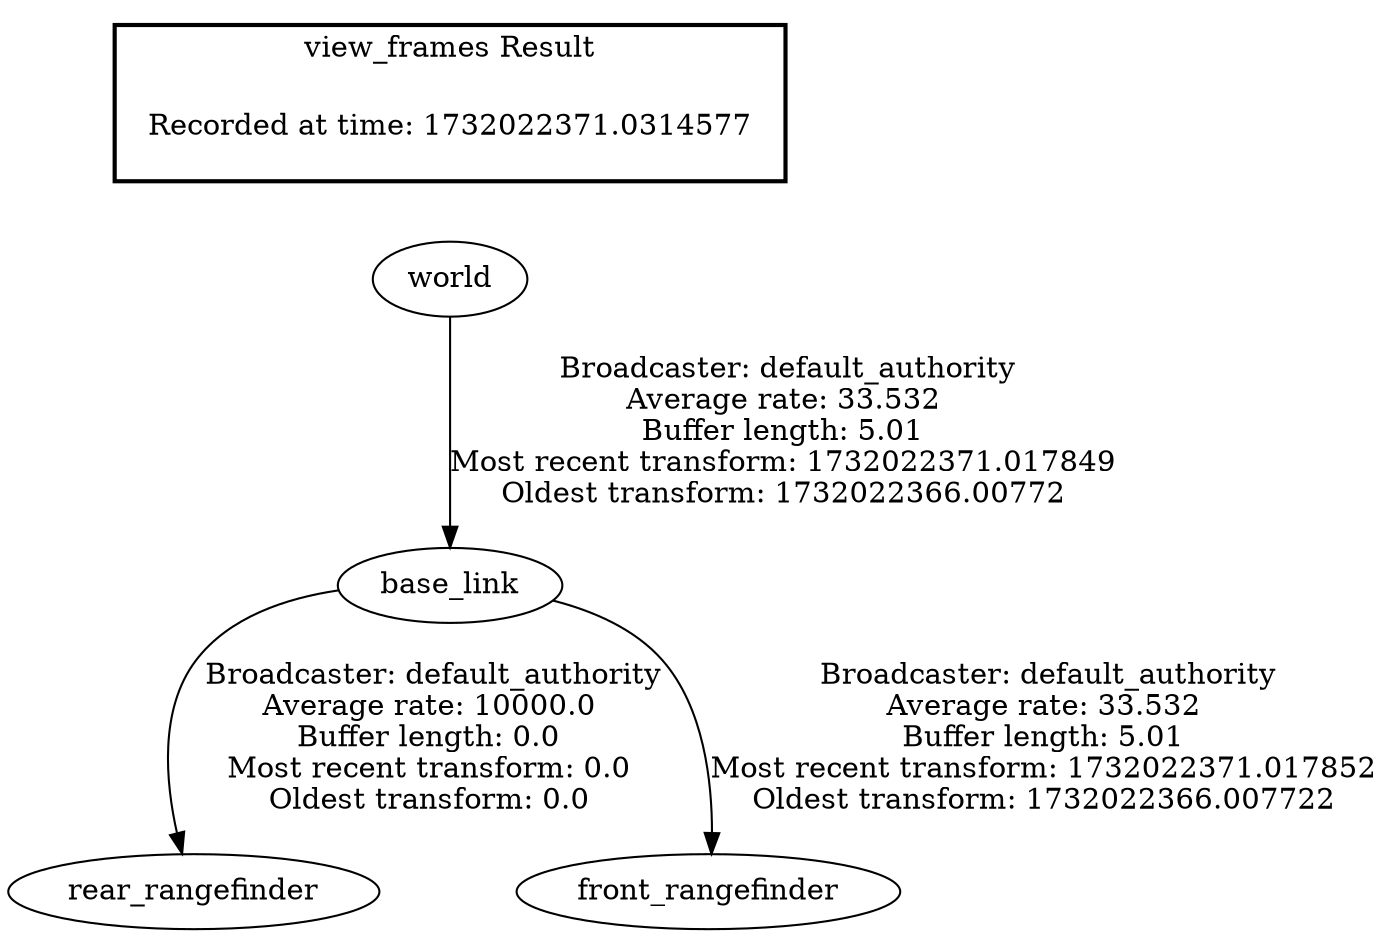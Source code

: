 digraph G {
"base_link" -> "rear_rangefinder"[label=" Broadcaster: default_authority\nAverage rate: 10000.0\nBuffer length: 0.0\nMost recent transform: 0.0\nOldest transform: 0.0\n"];
"world" -> "base_link"[label=" Broadcaster: default_authority\nAverage rate: 33.532\nBuffer length: 5.01\nMost recent transform: 1732022371.017849\nOldest transform: 1732022366.00772\n"];
"base_link" -> "front_rangefinder"[label=" Broadcaster: default_authority\nAverage rate: 33.532\nBuffer length: 5.01\nMost recent transform: 1732022371.017852\nOldest transform: 1732022366.007722\n"];
edge [style=invis];
 subgraph cluster_legend { style=bold; color=black; label ="view_frames Result";
"Recorded at time: 1732022371.0314577"[ shape=plaintext ] ;
}->"world";
}